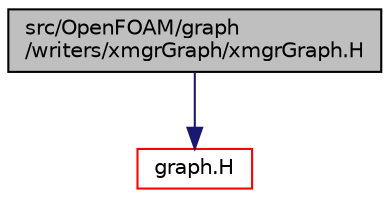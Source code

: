 digraph "src/OpenFOAM/graph/writers/xmgrGraph/xmgrGraph.H"
{
  bgcolor="transparent";
  edge [fontname="Helvetica",fontsize="10",labelfontname="Helvetica",labelfontsize="10"];
  node [fontname="Helvetica",fontsize="10",shape=record];
  Node1 [label="src/OpenFOAM/graph\l/writers/xmgrGraph/xmgrGraph.H",height=0.2,width=0.4,color="black", fillcolor="grey75", style="filled", fontcolor="black"];
  Node1 -> Node2 [color="midnightblue",fontsize="10",style="solid",fontname="Helvetica"];
  Node2 [label="graph.H",height=0.2,width=0.4,color="red",URL="$a08136.html"];
}
